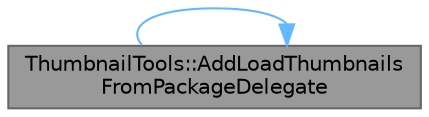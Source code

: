 digraph "ThumbnailTools::AddLoadThumbnailsFromPackageDelegate"
{
 // INTERACTIVE_SVG=YES
 // LATEX_PDF_SIZE
  bgcolor="transparent";
  edge [fontname=Helvetica,fontsize=10,labelfontname=Helvetica,labelfontsize=10];
  node [fontname=Helvetica,fontsize=10,shape=box,height=0.2,width=0.4];
  rankdir="LR";
  Node1 [id="Node000001",label="ThumbnailTools::AddLoadThumbnails\lFromPackageDelegate",height=0.2,width=0.4,color="gray40", fillcolor="grey60", style="filled", fontcolor="black",tooltip="Add delegate to handle loading of thumbnail from package."];
  Node1 -> Node1 [id="edge1_Node000001_Node000001",color="steelblue1",style="solid",tooltip=" "];
}
